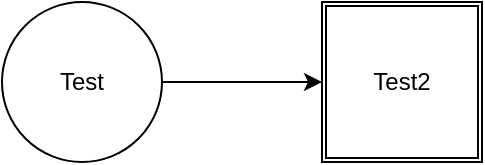 <mxfile>
    <diagram id="VXB6O54aShf3tAHEvI4C" name="Page-1">
        <mxGraphModel dx="399" dy="516" grid="1" gridSize="10" guides="1" tooltips="1" connect="1" arrows="1" fold="1" page="1" pageScale="1" pageWidth="850" pageHeight="1100" math="0" shadow="0">
            <root>
                <mxCell id="0"/>
                <mxCell id="1" parent="0"/>
                <mxCell id="3" style="edgeStyle=none;html=1;" edge="1" parent="1" source="2">
                    <mxGeometry relative="1" as="geometry">
                        <mxPoint x="300" y="160" as="targetPoint"/>
                    </mxGeometry>
                </mxCell>
                <mxCell id="2" value="Test" style="ellipse;whiteSpace=wrap;html=1;aspect=fixed;" vertex="1" parent="1">
                    <mxGeometry x="140" y="120" width="80" height="80" as="geometry"/>
                </mxCell>
                <mxCell id="4" value="Test2" style="shape=ext;double=1;whiteSpace=wrap;html=1;aspect=fixed;" vertex="1" parent="1">
                    <mxGeometry x="300" y="120" width="80" height="80" as="geometry"/>
                </mxCell>
            </root>
        </mxGraphModel>
    </diagram>
</mxfile>